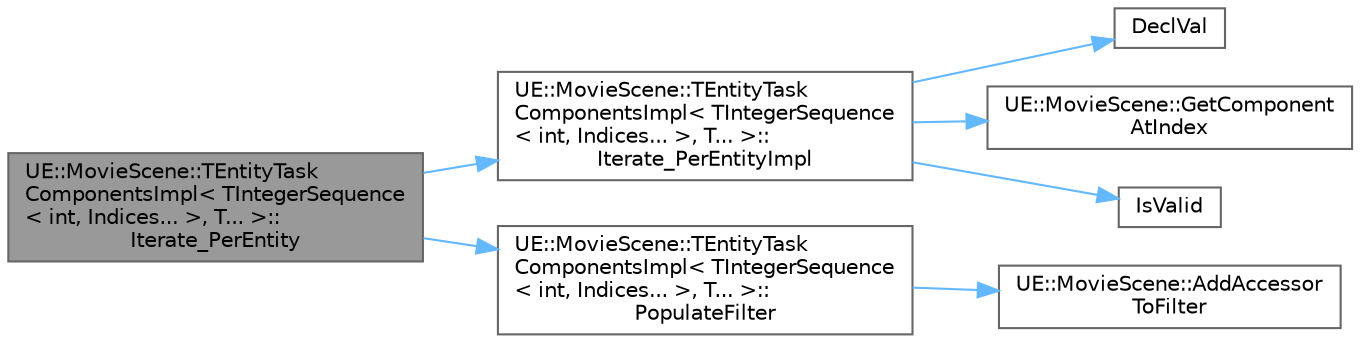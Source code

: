 digraph "UE::MovieScene::TEntityTaskComponentsImpl&lt; TIntegerSequence&lt; int, Indices... &gt;, T... &gt;::Iterate_PerEntity"
{
 // INTERACTIVE_SVG=YES
 // LATEX_PDF_SIZE
  bgcolor="transparent";
  edge [fontname=Helvetica,fontsize=10,labelfontname=Helvetica,labelfontsize=10];
  node [fontname=Helvetica,fontsize=10,shape=box,height=0.2,width=0.4];
  rankdir="LR";
  Node1 [id="Node000001",label="UE::MovieScene::TEntityTask\lComponentsImpl\< TIntegerSequence\l\< int, Indices... \>, T... \>::\lIterate_PerEntity",height=0.2,width=0.4,color="gray40", fillcolor="grey60", style="filled", fontcolor="black",tooltip="Perform a thread-safe iteration of all matching entities specified entity manager using this task,..."];
  Node1 -> Node2 [id="edge1_Node000001_Node000002",color="steelblue1",style="solid",tooltip=" "];
  Node2 [id="Node000002",label="UE::MovieScene::TEntityTask\lComponentsImpl\< TIntegerSequence\l\< int, Indices... \>, T... \>::\lIterate_PerEntityImpl",height=0.2,width=0.4,color="grey40", fillcolor="white", style="filled",URL="$d5/da7/structUE_1_1MovieScene_1_1TEntityTaskComponentsImpl_3_01TIntegerSequence_3_01int_00_01Indices_8_8_8_01_4_00_01T_8_8_8_01_4.html#a4c06bfb13fc2bd03b3a82a1f0f890c41",tooltip="Implementation function for Iterate_PerEntity."];
  Node2 -> Node3 [id="edge2_Node000002_Node000003",color="steelblue1",style="solid",tooltip=" "];
  Node3 [id="Node000003",label="DeclVal",height=0.2,width=0.4,color="grey40", fillcolor="white", style="filled",URL="$d4/d24/UnrealTemplate_8h.html#a9636e4bb9a25311e778e850ad95c928f",tooltip="Equivalent to std::declval."];
  Node2 -> Node4 [id="edge3_Node000002_Node000004",color="steelblue1",style="solid",tooltip=" "];
  Node4 [id="Node000004",label="UE::MovieScene::GetComponent\lAtIndex",height=0.2,width=0.4,color="grey40", fillcolor="white", style="filled",URL="$d1/dd1/namespaceUE_1_1MovieScene.html#a2f04e6c2fb550bf14c4a148fe9f7a666",tooltip=" "];
  Node2 -> Node5 [id="edge4_Node000002_Node000005",color="steelblue1",style="solid",tooltip=" "];
  Node5 [id="Node000005",label="IsValid",height=0.2,width=0.4,color="grey40", fillcolor="white", style="filled",URL="$d2/d4c/LiveLinkTypes_8h.html#ac532c4b500b1a85ea22217f2c65a70ed",tooltip=" "];
  Node1 -> Node6 [id="edge5_Node000001_Node000006",color="steelblue1",style="solid",tooltip=" "];
  Node6 [id="Node000006",label="UE::MovieScene::TEntityTask\lComponentsImpl\< TIntegerSequence\l\< int, Indices... \>, T... \>::\lPopulateFilter",height=0.2,width=0.4,color="grey40", fillcolor="white", style="filled",URL="$d5/da7/structUE_1_1MovieScene_1_1TEntityTaskComponentsImpl_3_01TIntegerSequence_3_01int_00_01Indices_8_8_8_01_4_00_01T_8_8_8_01_4.html#a0a7b3636a2be75d60529653a627b17ff",tooltip="Utility function called when the task is dispatched to populate the filter based on our component typ..."];
  Node6 -> Node7 [id="edge6_Node000006_Node000007",color="steelblue1",style="solid",tooltip=" "];
  Node7 [id="Node000007",label="UE::MovieScene::AddAccessor\lToFilter",height=0.2,width=0.4,color="grey40", fillcolor="white", style="filled",URL="$d1/dd1/namespaceUE_1_1MovieScene.html#a47ccfdc17011da7d466a68e8bd38766b",tooltip=" "];
}
